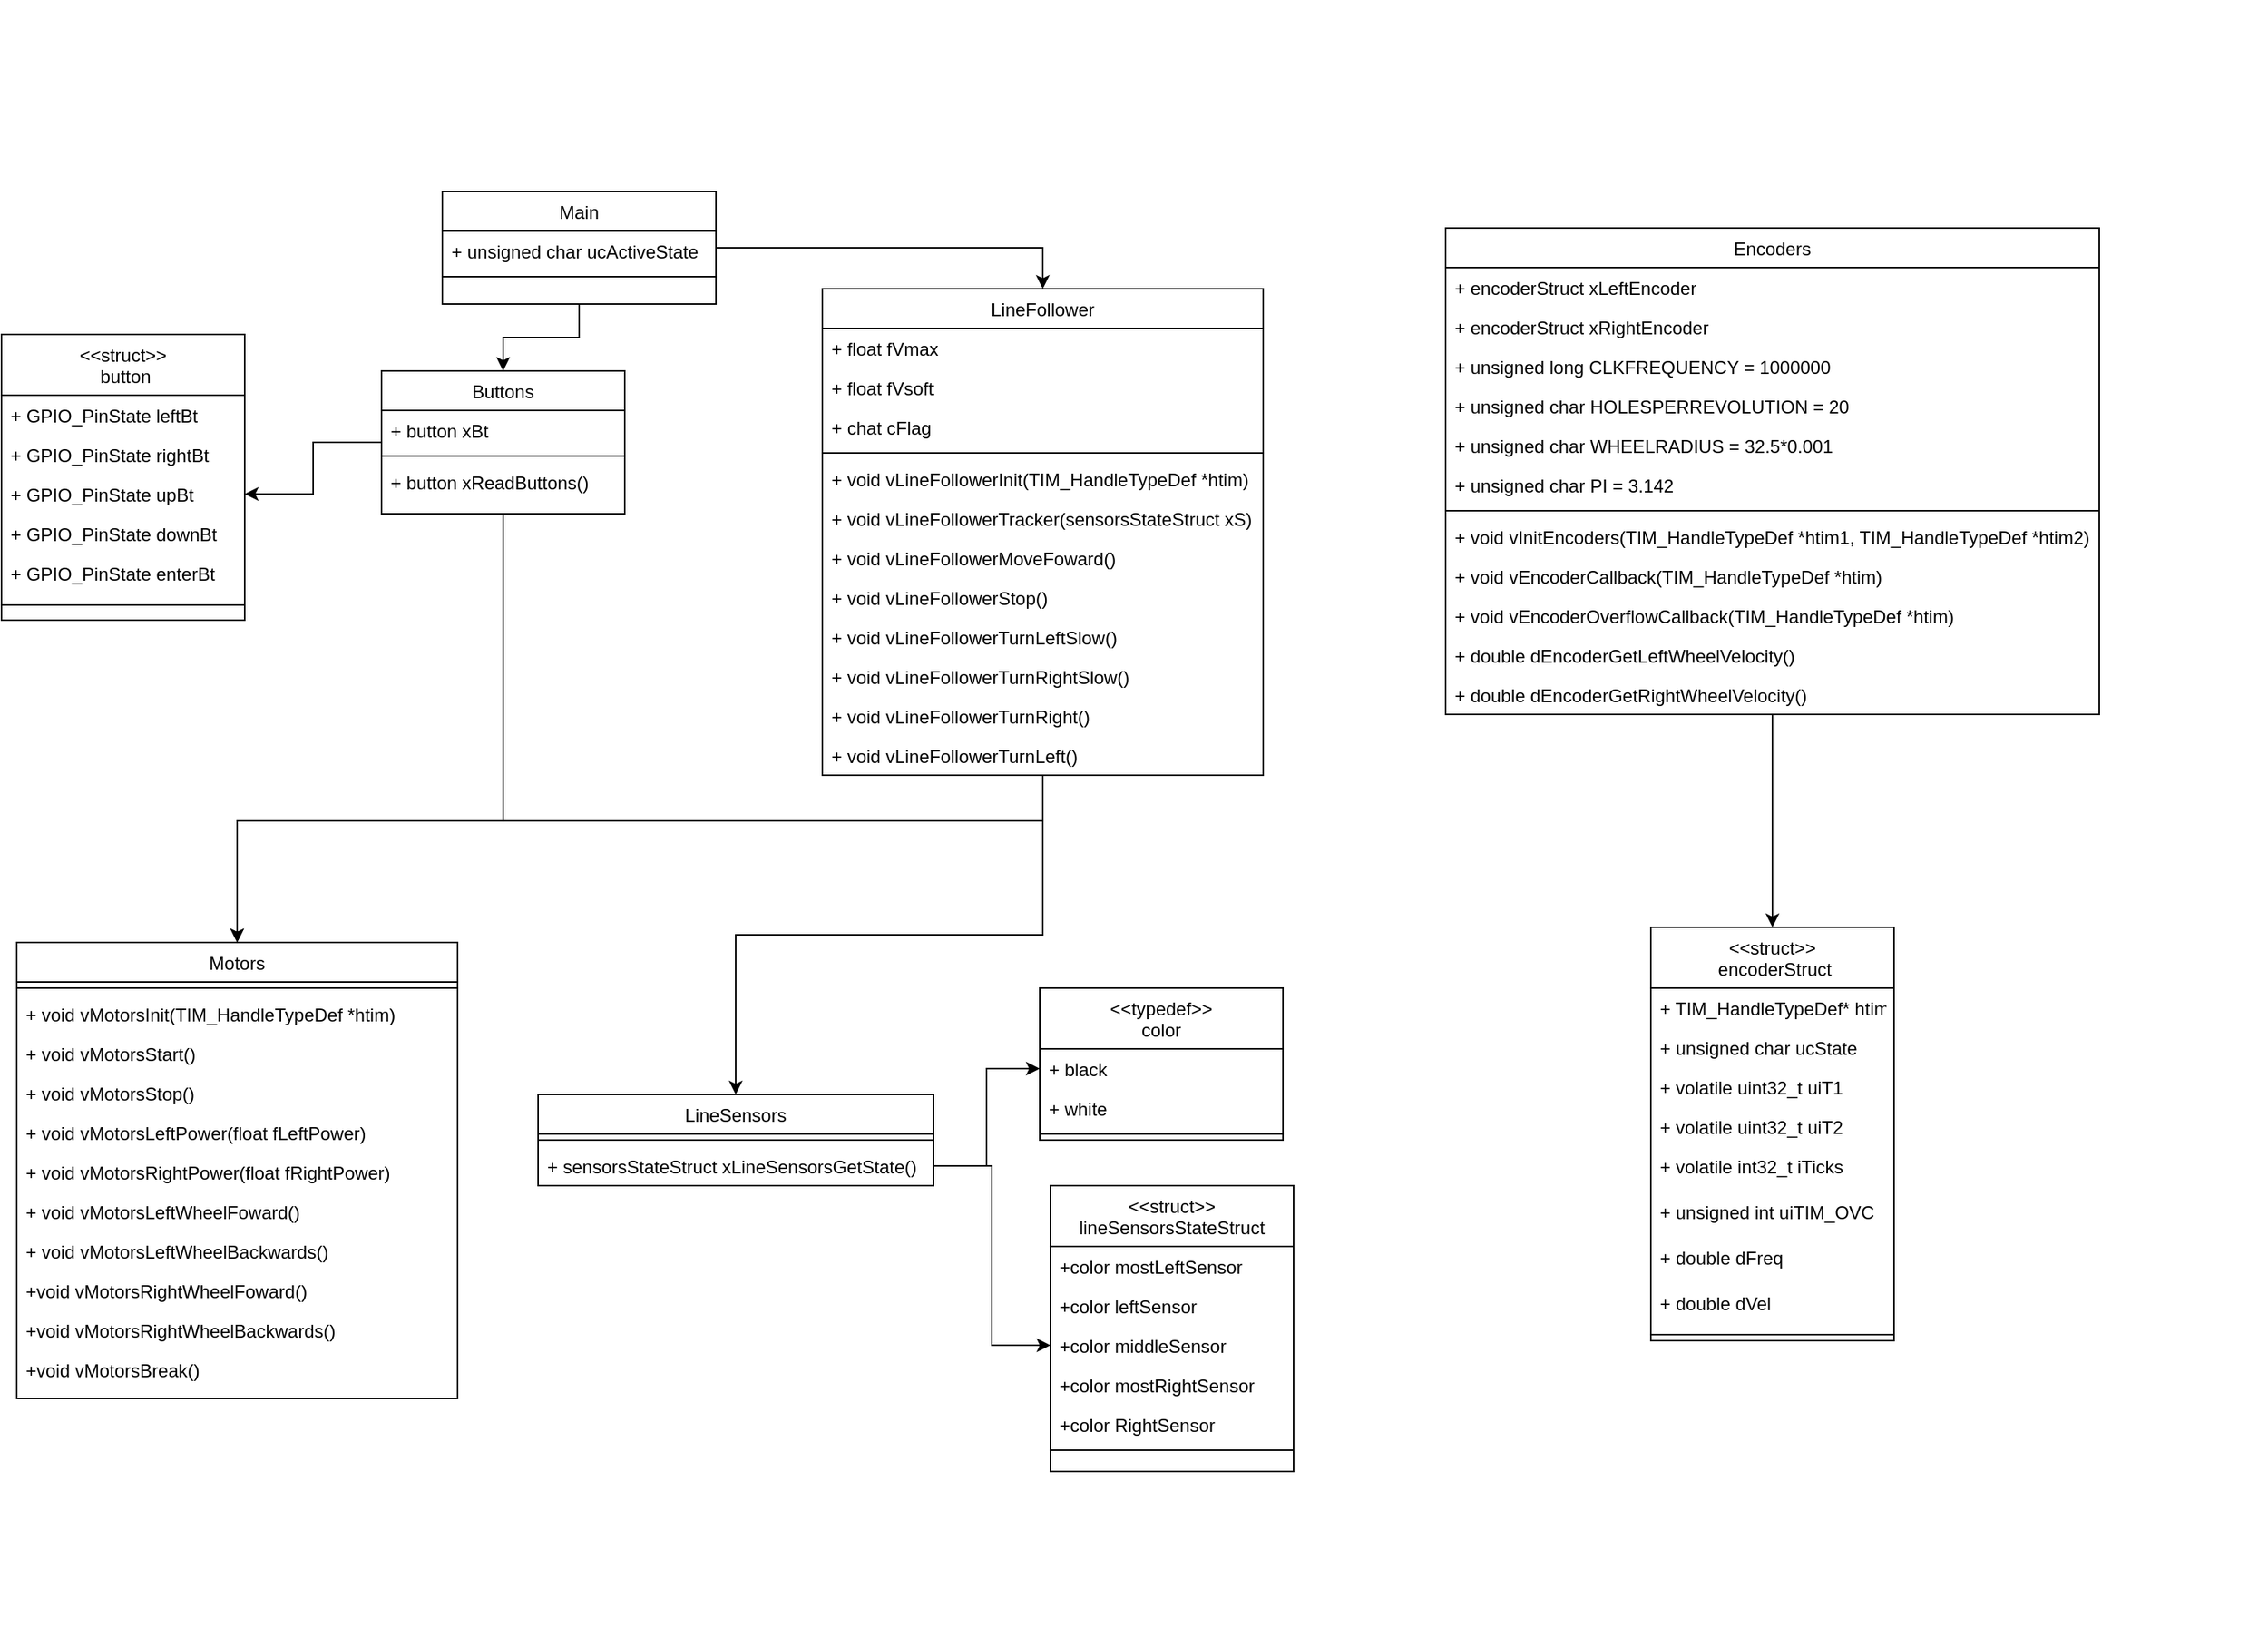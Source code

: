 <mxfile version="21.8.1" type="github">
  <diagram id="C5RBs43oDa-KdzZeNtuy" name="Page-1">
    <mxGraphModel dx="1434" dy="1959" grid="1" gridSize="10" guides="1" tooltips="1" connect="1" arrows="1" fold="1" page="1" pageScale="1" pageWidth="827" pageHeight="1169" math="0" shadow="0">
      <root>
        <mxCell id="WIyWlLk6GJQsqaUBKTNV-0" />
        <mxCell id="WIyWlLk6GJQsqaUBKTNV-1" parent="WIyWlLk6GJQsqaUBKTNV-0" />
        <mxCell id="e0Agd4xGflGSadxVDroM-86" style="edgeStyle=orthogonalEdgeStyle;rounded=0;orthogonalLoop=1;jettySize=auto;html=1;entryX=0.5;entryY=0;entryDx=0;entryDy=0;" parent="WIyWlLk6GJQsqaUBKTNV-1" source="e0Agd4xGflGSadxVDroM-36" target="e0Agd4xGflGSadxVDroM-49" edge="1">
          <mxGeometry relative="1" as="geometry" />
        </mxCell>
        <mxCell id="e0Agd4xGflGSadxVDroM-87" style="edgeStyle=orthogonalEdgeStyle;rounded=0;orthogonalLoop=1;jettySize=auto;html=1;entryX=0.5;entryY=0;entryDx=0;entryDy=0;" parent="WIyWlLk6GJQsqaUBKTNV-1" source="e0Agd4xGflGSadxVDroM-36" target="e0Agd4xGflGSadxVDroM-71" edge="1">
          <mxGeometry relative="1" as="geometry">
            <Array as="points">
              <mxPoint x="715" y="430" />
              <mxPoint x="185" y="430" />
            </Array>
          </mxGeometry>
        </mxCell>
        <mxCell id="e0Agd4xGflGSadxVDroM-36" value="LineFollower" style="swimlane;fontStyle=0;align=center;verticalAlign=top;childLayout=stackLayout;horizontal=1;startSize=26;horizontalStack=0;resizeParent=1;resizeLast=0;collapsible=1;marginBottom=0;rounded=0;shadow=0;strokeWidth=1;" parent="WIyWlLk6GJQsqaUBKTNV-1" vertex="1">
          <mxGeometry x="570" y="80" width="290" height="320" as="geometry">
            <mxRectangle x="550" y="140" width="160" height="26" as="alternateBounds" />
          </mxGeometry>
        </mxCell>
        <mxCell id="e0Agd4xGflGSadxVDroM-37" value="+ float fVmax" style="text;align=left;verticalAlign=top;spacingLeft=4;spacingRight=4;overflow=hidden;rotatable=0;points=[[0,0.5],[1,0.5]];portConstraint=eastwest;" parent="e0Agd4xGflGSadxVDroM-36" vertex="1">
          <mxGeometry y="26" width="290" height="26" as="geometry" />
        </mxCell>
        <mxCell id="e0Agd4xGflGSadxVDroM-40" value="+ float fVsoft" style="text;align=left;verticalAlign=top;spacingLeft=4;spacingRight=4;overflow=hidden;rotatable=0;points=[[0,0.5],[1,0.5]];portConstraint=eastwest;" parent="e0Agd4xGflGSadxVDroM-36" vertex="1">
          <mxGeometry y="52" width="290" height="26" as="geometry" />
        </mxCell>
        <mxCell id="e0Agd4xGflGSadxVDroM-41" value="+ chat cFlag" style="text;align=left;verticalAlign=top;spacingLeft=4;spacingRight=4;overflow=hidden;rotatable=0;points=[[0,0.5],[1,0.5]];portConstraint=eastwest;" parent="e0Agd4xGflGSadxVDroM-36" vertex="1">
          <mxGeometry y="78" width="290" height="26" as="geometry" />
        </mxCell>
        <mxCell id="e0Agd4xGflGSadxVDroM-38" value="" style="line;html=1;strokeWidth=1;align=left;verticalAlign=middle;spacingTop=-1;spacingLeft=3;spacingRight=3;rotatable=0;labelPosition=right;points=[];portConstraint=eastwest;" parent="e0Agd4xGflGSadxVDroM-36" vertex="1">
          <mxGeometry y="104" width="290" height="8" as="geometry" />
        </mxCell>
        <mxCell id="e0Agd4xGflGSadxVDroM-39" value="+ void vLineFollowerInit(TIM_HandleTypeDef *htim)" style="text;align=left;verticalAlign=top;spacingLeft=4;spacingRight=4;overflow=hidden;rotatable=0;points=[[0,0.5],[1,0.5]];portConstraint=eastwest;" parent="e0Agd4xGflGSadxVDroM-36" vertex="1">
          <mxGeometry y="112" width="290" height="26" as="geometry" />
        </mxCell>
        <mxCell id="e0Agd4xGflGSadxVDroM-42" value="+ void vLineFollowerTracker(sensorsStateStruct xS)" style="text;align=left;verticalAlign=top;spacingLeft=4;spacingRight=4;overflow=hidden;rotatable=0;points=[[0,0.5],[1,0.5]];portConstraint=eastwest;" parent="e0Agd4xGflGSadxVDroM-36" vertex="1">
          <mxGeometry y="138" width="290" height="26" as="geometry" />
        </mxCell>
        <mxCell id="e0Agd4xGflGSadxVDroM-43" value="+ void vLineFollowerMoveFoward()" style="text;align=left;verticalAlign=top;spacingLeft=4;spacingRight=4;overflow=hidden;rotatable=0;points=[[0,0.5],[1,0.5]];portConstraint=eastwest;" parent="e0Agd4xGflGSadxVDroM-36" vertex="1">
          <mxGeometry y="164" width="290" height="26" as="geometry" />
        </mxCell>
        <mxCell id="e0Agd4xGflGSadxVDroM-44" value="+ void vLineFollowerStop()" style="text;align=left;verticalAlign=top;spacingLeft=4;spacingRight=4;overflow=hidden;rotatable=0;points=[[0,0.5],[1,0.5]];portConstraint=eastwest;" parent="e0Agd4xGflGSadxVDroM-36" vertex="1">
          <mxGeometry y="190" width="290" height="26" as="geometry" />
        </mxCell>
        <mxCell id="e0Agd4xGflGSadxVDroM-45" value="+ void vLineFollowerTurnLeftSlow()" style="text;align=left;verticalAlign=top;spacingLeft=4;spacingRight=4;overflow=hidden;rotatable=0;points=[[0,0.5],[1,0.5]];portConstraint=eastwest;" parent="e0Agd4xGflGSadxVDroM-36" vertex="1">
          <mxGeometry y="216" width="290" height="26" as="geometry" />
        </mxCell>
        <mxCell id="e0Agd4xGflGSadxVDroM-46" value="+ void vLineFollowerTurnRightSlow()" style="text;align=left;verticalAlign=top;spacingLeft=4;spacingRight=4;overflow=hidden;rotatable=0;points=[[0,0.5],[1,0.5]];portConstraint=eastwest;" parent="e0Agd4xGflGSadxVDroM-36" vertex="1">
          <mxGeometry y="242" width="290" height="26" as="geometry" />
        </mxCell>
        <mxCell id="e0Agd4xGflGSadxVDroM-47" value="+ void vLineFollowerTurnRight()" style="text;align=left;verticalAlign=top;spacingLeft=4;spacingRight=4;overflow=hidden;rotatable=0;points=[[0,0.5],[1,0.5]];portConstraint=eastwest;" parent="e0Agd4xGflGSadxVDroM-36" vertex="1">
          <mxGeometry y="268" width="290" height="26" as="geometry" />
        </mxCell>
        <mxCell id="e0Agd4xGflGSadxVDroM-48" value="+ void vLineFollowerTurnLeft()" style="text;align=left;verticalAlign=top;spacingLeft=4;spacingRight=4;overflow=hidden;rotatable=0;points=[[0,0.5],[1,0.5]];portConstraint=eastwest;" parent="e0Agd4xGflGSadxVDroM-36" vertex="1">
          <mxGeometry y="294" width="290" height="26" as="geometry" />
        </mxCell>
        <mxCell id="e0Agd4xGflGSadxVDroM-68" value="" style="group" parent="WIyWlLk6GJQsqaUBKTNV-1" vertex="1" connectable="0">
          <mxGeometry x="880" y="-110" width="640" height="610" as="geometry" />
        </mxCell>
        <mxCell id="e0Agd4xGflGSadxVDroM-11" value="Encoders" style="swimlane;fontStyle=0;align=center;verticalAlign=top;childLayout=stackLayout;horizontal=1;startSize=26;horizontalStack=0;resizeParent=1;resizeLast=0;collapsible=1;marginBottom=0;rounded=0;shadow=0;strokeWidth=1;" parent="e0Agd4xGflGSadxVDroM-68" vertex="1">
          <mxGeometry x="100" y="150" width="430" height="320" as="geometry">
            <mxRectangle x="550" y="140" width="160" height="26" as="alternateBounds" />
          </mxGeometry>
        </mxCell>
        <mxCell id="e0Agd4xGflGSadxVDroM-12" value="+ encoderStruct xLeftEncoder" style="text;align=left;verticalAlign=top;spacingLeft=4;spacingRight=4;overflow=hidden;rotatable=0;points=[[0,0.5],[1,0.5]];portConstraint=eastwest;" parent="e0Agd4xGflGSadxVDroM-11" vertex="1">
          <mxGeometry y="26" width="430" height="26" as="geometry" />
        </mxCell>
        <mxCell id="e0Agd4xGflGSadxVDroM-16" value="+ encoderStruct xRightEncoder" style="text;align=left;verticalAlign=top;spacingLeft=4;spacingRight=4;overflow=hidden;rotatable=0;points=[[0,0.5],[1,0.5]];portConstraint=eastwest;" parent="e0Agd4xGflGSadxVDroM-11" vertex="1">
          <mxGeometry y="52" width="430" height="26" as="geometry" />
        </mxCell>
        <mxCell id="e0Agd4xGflGSadxVDroM-19" value="+ unsigned long CLKFREQUENCY = 1000000" style="text;align=left;verticalAlign=top;spacingLeft=4;spacingRight=4;overflow=hidden;rotatable=0;points=[[0,0.5],[1,0.5]];portConstraint=eastwest;" parent="e0Agd4xGflGSadxVDroM-11" vertex="1">
          <mxGeometry y="78" width="430" height="26" as="geometry" />
        </mxCell>
        <mxCell id="R5U1eeLYSOiUvF3rgZRd-8" value="+ unsigned char HOLESPERREVOLUTION = 20" style="text;align=left;verticalAlign=top;spacingLeft=4;spacingRight=4;overflow=hidden;rotatable=0;points=[[0,0.5],[1,0.5]];portConstraint=eastwest;" parent="e0Agd4xGflGSadxVDroM-11" vertex="1">
          <mxGeometry y="104" width="430" height="26" as="geometry" />
        </mxCell>
        <mxCell id="R5U1eeLYSOiUvF3rgZRd-9" value="+ unsigned char WHEELRADIUS = 32.5*0.001" style="text;align=left;verticalAlign=top;spacingLeft=4;spacingRight=4;overflow=hidden;rotatable=0;points=[[0,0.5],[1,0.5]];portConstraint=eastwest;" parent="e0Agd4xGflGSadxVDroM-11" vertex="1">
          <mxGeometry y="130" width="430" height="26" as="geometry" />
        </mxCell>
        <mxCell id="R5U1eeLYSOiUvF3rgZRd-10" value="+ unsigned char PI = 3.142" style="text;align=left;verticalAlign=top;spacingLeft=4;spacingRight=4;overflow=hidden;rotatable=0;points=[[0,0.5],[1,0.5]];portConstraint=eastwest;" parent="e0Agd4xGflGSadxVDroM-11" vertex="1">
          <mxGeometry y="156" width="430" height="26" as="geometry" />
        </mxCell>
        <mxCell id="e0Agd4xGflGSadxVDroM-13" value="" style="line;html=1;strokeWidth=1;align=left;verticalAlign=middle;spacingTop=-1;spacingLeft=3;spacingRight=3;rotatable=0;labelPosition=right;points=[];portConstraint=eastwest;" parent="e0Agd4xGflGSadxVDroM-11" vertex="1">
          <mxGeometry y="182" width="430" height="8" as="geometry" />
        </mxCell>
        <mxCell id="e0Agd4xGflGSadxVDroM-14" value="+ void vInitEncoders(TIM_HandleTypeDef *htim1, TIM_HandleTypeDef *htim2)" style="text;align=left;verticalAlign=top;spacingLeft=4;spacingRight=4;overflow=hidden;rotatable=0;points=[[0,0.5],[1,0.5]];portConstraint=eastwest;" parent="e0Agd4xGflGSadxVDroM-11" vertex="1">
          <mxGeometry y="190" width="430" height="26" as="geometry" />
        </mxCell>
        <mxCell id="e0Agd4xGflGSadxVDroM-20" value="+ void vEncoderCallback(TIM_HandleTypeDef *htim)" style="text;align=left;verticalAlign=top;spacingLeft=4;spacingRight=4;overflow=hidden;rotatable=0;points=[[0,0.5],[1,0.5]];portConstraint=eastwest;" parent="e0Agd4xGflGSadxVDroM-11" vertex="1">
          <mxGeometry y="216" width="430" height="26" as="geometry" />
        </mxCell>
        <mxCell id="e0Agd4xGflGSadxVDroM-21" value="+ void vEncoderOverflowCallback(TIM_HandleTypeDef *htim)" style="text;align=left;verticalAlign=top;spacingLeft=4;spacingRight=4;overflow=hidden;rotatable=0;points=[[0,0.5],[1,0.5]];portConstraint=eastwest;" parent="e0Agd4xGflGSadxVDroM-11" vertex="1">
          <mxGeometry y="242" width="430" height="26" as="geometry" />
        </mxCell>
        <mxCell id="aHHBiB4DkDS6GLW0y0WZ-0" value="+ double dEncoderGetLeftWheelVelocity()" style="text;align=left;verticalAlign=top;spacingLeft=4;spacingRight=4;overflow=hidden;rotatable=0;points=[[0,0.5],[1,0.5]];portConstraint=eastwest;" vertex="1" parent="e0Agd4xGflGSadxVDroM-11">
          <mxGeometry y="268" width="430" height="26" as="geometry" />
        </mxCell>
        <mxCell id="aHHBiB4DkDS6GLW0y0WZ-1" value="+ double dEncoderGetRightWheelVelocity()" style="text;align=left;verticalAlign=top;spacingLeft=4;spacingRight=4;overflow=hidden;rotatable=0;points=[[0,0.5],[1,0.5]];portConstraint=eastwest;" vertex="1" parent="e0Agd4xGflGSadxVDroM-11">
          <mxGeometry y="294" width="430" height="26" as="geometry" />
        </mxCell>
        <mxCell id="e0Agd4xGflGSadxVDroM-69" value="" style="group" parent="WIyWlLk6GJQsqaUBKTNV-1" vertex="1" connectable="0">
          <mxGeometry x="280" y="90" width="420" height="188" as="geometry" />
        </mxCell>
        <mxCell id="zkfFHV4jXpPFQw0GAbJ--17" value="Buttons" style="swimlane;fontStyle=0;align=center;verticalAlign=top;childLayout=stackLayout;horizontal=1;startSize=26;horizontalStack=0;resizeParent=1;resizeLast=0;collapsible=1;marginBottom=0;rounded=0;shadow=0;strokeWidth=1;" parent="e0Agd4xGflGSadxVDroM-69" vertex="1">
          <mxGeometry y="44" width="160" height="94" as="geometry">
            <mxRectangle x="550" y="140" width="160" height="26" as="alternateBounds" />
          </mxGeometry>
        </mxCell>
        <mxCell id="zkfFHV4jXpPFQw0GAbJ--18" value="+ button xBt" style="text;align=left;verticalAlign=top;spacingLeft=4;spacingRight=4;overflow=hidden;rotatable=0;points=[[0,0.5],[1,0.5]];portConstraint=eastwest;" parent="zkfFHV4jXpPFQw0GAbJ--17" vertex="1">
          <mxGeometry y="26" width="160" height="26" as="geometry" />
        </mxCell>
        <mxCell id="zkfFHV4jXpPFQw0GAbJ--23" value="" style="line;html=1;strokeWidth=1;align=left;verticalAlign=middle;spacingTop=-1;spacingLeft=3;spacingRight=3;rotatable=0;labelPosition=right;points=[];portConstraint=eastwest;" parent="zkfFHV4jXpPFQw0GAbJ--17" vertex="1">
          <mxGeometry y="52" width="160" height="8" as="geometry" />
        </mxCell>
        <mxCell id="zkfFHV4jXpPFQw0GAbJ--24" value="+ button xReadButtons()" style="text;align=left;verticalAlign=top;spacingLeft=4;spacingRight=4;overflow=hidden;rotatable=0;points=[[0,0.5],[1,0.5]];portConstraint=eastwest;" parent="zkfFHV4jXpPFQw0GAbJ--17" vertex="1">
          <mxGeometry y="60" width="160" height="26" as="geometry" />
        </mxCell>
        <mxCell id="e0Agd4xGflGSadxVDroM-70" value="" style="group" parent="WIyWlLk6GJQsqaUBKTNV-1" vertex="1" connectable="0">
          <mxGeometry x="413" y="460" width="470" height="500" as="geometry" />
        </mxCell>
        <mxCell id="e0Agd4xGflGSadxVDroM-92" style="edgeStyle=orthogonalEdgeStyle;rounded=0;orthogonalLoop=1;jettySize=auto;html=1;entryX=0;entryY=0.5;entryDx=0;entryDy=0;exitX=1;exitY=0.5;exitDx=0;exitDy=0;" parent="e0Agd4xGflGSadxVDroM-70" source="e0Agd4xGflGSadxVDroM-52" target="e0Agd4xGflGSadxVDroM-59" edge="1">
          <mxGeometry relative="1" as="geometry" />
        </mxCell>
        <mxCell id="e0Agd4xGflGSadxVDroM-49" value="LineSensors" style="swimlane;fontStyle=0;align=center;verticalAlign=top;childLayout=stackLayout;horizontal=1;startSize=26;horizontalStack=0;resizeParent=1;resizeLast=0;collapsible=1;marginBottom=0;rounded=0;shadow=0;strokeWidth=1;" parent="e0Agd4xGflGSadxVDroM-70" vertex="1">
          <mxGeometry x="-30" y="150" width="260" height="60" as="geometry">
            <mxRectangle x="550" y="140" width="160" height="26" as="alternateBounds" />
          </mxGeometry>
        </mxCell>
        <mxCell id="e0Agd4xGflGSadxVDroM-51" value="" style="line;html=1;strokeWidth=1;align=left;verticalAlign=middle;spacingTop=-1;spacingLeft=3;spacingRight=3;rotatable=0;labelPosition=right;points=[];portConstraint=eastwest;" parent="e0Agd4xGflGSadxVDroM-49" vertex="1">
          <mxGeometry y="26" width="260" height="8" as="geometry" />
        </mxCell>
        <mxCell id="e0Agd4xGflGSadxVDroM-52" value="+ sensorsStateStruct xLineSensorsGetState()" style="text;align=left;verticalAlign=top;spacingLeft=4;spacingRight=4;overflow=hidden;rotatable=0;points=[[0,0.5],[1,0.5]];portConstraint=eastwest;" parent="e0Agd4xGflGSadxVDroM-49" vertex="1">
          <mxGeometry y="34" width="260" height="26" as="geometry" />
        </mxCell>
        <mxCell id="e0Agd4xGflGSadxVDroM-58" value="&lt;&lt;typedef&gt;&gt;&#xa;color&#xa;" style="swimlane;fontStyle=0;align=center;verticalAlign=top;childLayout=stackLayout;horizontal=1;startSize=40;horizontalStack=0;resizeParent=1;resizeLast=0;collapsible=1;marginBottom=0;rounded=0;shadow=0;strokeWidth=1;" parent="e0Agd4xGflGSadxVDroM-70" vertex="1">
          <mxGeometry x="300" y="80" width="160" height="100" as="geometry">
            <mxRectangle x="340" y="380" width="170" height="26" as="alternateBounds" />
          </mxGeometry>
        </mxCell>
        <mxCell id="e0Agd4xGflGSadxVDroM-59" value="+ black" style="text;align=left;verticalAlign=top;spacingLeft=4;spacingRight=4;overflow=hidden;rotatable=0;points=[[0,0.5],[1,0.5]];portConstraint=eastwest;" parent="e0Agd4xGflGSadxVDroM-58" vertex="1">
          <mxGeometry y="40" width="160" height="26" as="geometry" />
        </mxCell>
        <mxCell id="e0Agd4xGflGSadxVDroM-60" value="+ white" style="text;align=left;verticalAlign=top;spacingLeft=4;spacingRight=4;overflow=hidden;rotatable=0;points=[[0,0.5],[1,0.5]];portConstraint=eastwest;" parent="e0Agd4xGflGSadxVDroM-58" vertex="1">
          <mxGeometry y="66" width="160" height="26" as="geometry" />
        </mxCell>
        <mxCell id="e0Agd4xGflGSadxVDroM-64" value="" style="line;html=1;strokeWidth=1;align=left;verticalAlign=middle;spacingTop=-1;spacingLeft=3;spacingRight=3;rotatable=0;labelPosition=right;points=[];portConstraint=eastwest;" parent="e0Agd4xGflGSadxVDroM-58" vertex="1">
          <mxGeometry y="92" width="160" height="8" as="geometry" />
        </mxCell>
        <mxCell id="e0Agd4xGflGSadxVDroM-71" value="Motors" style="swimlane;fontStyle=0;align=center;verticalAlign=top;childLayout=stackLayout;horizontal=1;startSize=26;horizontalStack=0;resizeParent=1;resizeLast=0;collapsible=1;marginBottom=0;rounded=0;shadow=0;strokeWidth=1;" parent="WIyWlLk6GJQsqaUBKTNV-1" vertex="1">
          <mxGeometry x="40" y="510" width="290" height="300" as="geometry">
            <mxRectangle x="550" y="140" width="160" height="26" as="alternateBounds" />
          </mxGeometry>
        </mxCell>
        <mxCell id="e0Agd4xGflGSadxVDroM-75" value="" style="line;html=1;strokeWidth=1;align=left;verticalAlign=middle;spacingTop=-1;spacingLeft=3;spacingRight=3;rotatable=0;labelPosition=right;points=[];portConstraint=eastwest;" parent="e0Agd4xGflGSadxVDroM-71" vertex="1">
          <mxGeometry y="26" width="290" height="8" as="geometry" />
        </mxCell>
        <mxCell id="e0Agd4xGflGSadxVDroM-76" value="+ void vMotorsInit(TIM_HandleTypeDef *htim)" style="text;align=left;verticalAlign=top;spacingLeft=4;spacingRight=4;overflow=hidden;rotatable=0;points=[[0,0.5],[1,0.5]];portConstraint=eastwest;" parent="e0Agd4xGflGSadxVDroM-71" vertex="1">
          <mxGeometry y="34" width="290" height="26" as="geometry" />
        </mxCell>
        <mxCell id="e0Agd4xGflGSadxVDroM-77" value="+ void vMotorsStart()" style="text;align=left;verticalAlign=top;spacingLeft=4;spacingRight=4;overflow=hidden;rotatable=0;points=[[0,0.5],[1,0.5]];portConstraint=eastwest;" parent="e0Agd4xGflGSadxVDroM-71" vertex="1">
          <mxGeometry y="60" width="290" height="26" as="geometry" />
        </mxCell>
        <mxCell id="e0Agd4xGflGSadxVDroM-78" value="+ void vMotorsStop()" style="text;align=left;verticalAlign=top;spacingLeft=4;spacingRight=4;overflow=hidden;rotatable=0;points=[[0,0.5],[1,0.5]];portConstraint=eastwest;" parent="e0Agd4xGflGSadxVDroM-71" vertex="1">
          <mxGeometry y="86" width="290" height="26" as="geometry" />
        </mxCell>
        <mxCell id="e0Agd4xGflGSadxVDroM-79" value="+ void vMotorsLeftPower(float fLeftPower)" style="text;align=left;verticalAlign=top;spacingLeft=4;spacingRight=4;overflow=hidden;rotatable=0;points=[[0,0.5],[1,0.5]];portConstraint=eastwest;" parent="e0Agd4xGflGSadxVDroM-71" vertex="1">
          <mxGeometry y="112" width="290" height="26" as="geometry" />
        </mxCell>
        <mxCell id="e0Agd4xGflGSadxVDroM-80" value="+ void vMotorsRightPower(float fRightPower)" style="text;align=left;verticalAlign=top;spacingLeft=4;spacingRight=4;overflow=hidden;rotatable=0;points=[[0,0.5],[1,0.5]];portConstraint=eastwest;" parent="e0Agd4xGflGSadxVDroM-71" vertex="1">
          <mxGeometry y="138" width="290" height="26" as="geometry" />
        </mxCell>
        <mxCell id="e0Agd4xGflGSadxVDroM-81" value="+ void vMotorsLeftWheelFoward()" style="text;align=left;verticalAlign=top;spacingLeft=4;spacingRight=4;overflow=hidden;rotatable=0;points=[[0,0.5],[1,0.5]];portConstraint=eastwest;" parent="e0Agd4xGflGSadxVDroM-71" vertex="1">
          <mxGeometry y="164" width="290" height="26" as="geometry" />
        </mxCell>
        <mxCell id="e0Agd4xGflGSadxVDroM-82" value="+ void vMotorsLeftWheelBackwards()" style="text;align=left;verticalAlign=top;spacingLeft=4;spacingRight=4;overflow=hidden;rotatable=0;points=[[0,0.5],[1,0.5]];portConstraint=eastwest;" parent="e0Agd4xGflGSadxVDroM-71" vertex="1">
          <mxGeometry y="190" width="290" height="26" as="geometry" />
        </mxCell>
        <mxCell id="e0Agd4xGflGSadxVDroM-83" value="+void vMotorsRightWheelFoward()" style="text;align=left;verticalAlign=top;spacingLeft=4;spacingRight=4;overflow=hidden;rotatable=0;points=[[0,0.5],[1,0.5]];portConstraint=eastwest;" parent="e0Agd4xGflGSadxVDroM-71" vertex="1">
          <mxGeometry y="216" width="290" height="26" as="geometry" />
        </mxCell>
        <mxCell id="e0Agd4xGflGSadxVDroM-84" value="+void vMotorsRightWheelBackwards()" style="text;align=left;verticalAlign=top;spacingLeft=4;spacingRight=4;overflow=hidden;rotatable=0;points=[[0,0.5],[1,0.5]];portConstraint=eastwest;" parent="e0Agd4xGflGSadxVDroM-71" vertex="1">
          <mxGeometry y="242" width="290" height="26" as="geometry" />
        </mxCell>
        <mxCell id="e0Agd4xGflGSadxVDroM-85" value="+void vMotorsBreak()" style="text;align=left;verticalAlign=top;spacingLeft=4;spacingRight=4;overflow=hidden;rotatable=0;points=[[0,0.5],[1,0.5]];portConstraint=eastwest;" parent="e0Agd4xGflGSadxVDroM-71" vertex="1">
          <mxGeometry y="268" width="290" height="26" as="geometry" />
        </mxCell>
        <mxCell id="e0Agd4xGflGSadxVDroM-0" value="&lt;&lt;struct&gt;&gt;&#xa; button" style="swimlane;fontStyle=0;align=center;verticalAlign=top;childLayout=stackLayout;horizontal=1;startSize=40;horizontalStack=0;resizeParent=1;resizeLast=0;collapsible=1;marginBottom=0;rounded=0;shadow=0;strokeWidth=1;" parent="WIyWlLk6GJQsqaUBKTNV-1" vertex="1">
          <mxGeometry x="30" y="110" width="160" height="188" as="geometry">
            <mxRectangle x="340" y="380" width="170" height="26" as="alternateBounds" />
          </mxGeometry>
        </mxCell>
        <mxCell id="e0Agd4xGflGSadxVDroM-1" value="+ GPIO_PinState leftBt" style="text;align=left;verticalAlign=top;spacingLeft=4;spacingRight=4;overflow=hidden;rotatable=0;points=[[0,0.5],[1,0.5]];portConstraint=eastwest;" parent="e0Agd4xGflGSadxVDroM-0" vertex="1">
          <mxGeometry y="40" width="160" height="26" as="geometry" />
        </mxCell>
        <mxCell id="e0Agd4xGflGSadxVDroM-3" value="+ GPIO_PinState rightBt" style="text;align=left;verticalAlign=top;spacingLeft=4;spacingRight=4;overflow=hidden;rotatable=0;points=[[0,0.5],[1,0.5]];portConstraint=eastwest;" parent="e0Agd4xGflGSadxVDroM-0" vertex="1">
          <mxGeometry y="66" width="160" height="26" as="geometry" />
        </mxCell>
        <mxCell id="e0Agd4xGflGSadxVDroM-4" value="+ GPIO_PinState upBt" style="text;align=left;verticalAlign=top;spacingLeft=4;spacingRight=4;overflow=hidden;rotatable=0;points=[[0,0.5],[1,0.5]];portConstraint=eastwest;" parent="e0Agd4xGflGSadxVDroM-0" vertex="1">
          <mxGeometry y="92" width="160" height="26" as="geometry" />
        </mxCell>
        <mxCell id="e0Agd4xGflGSadxVDroM-5" value="+ GPIO_PinState downBt" style="text;align=left;verticalAlign=top;spacingLeft=4;spacingRight=4;overflow=hidden;rotatable=0;points=[[0,0.5],[1,0.5]];portConstraint=eastwest;" parent="e0Agd4xGflGSadxVDroM-0" vertex="1">
          <mxGeometry y="118" width="160" height="26" as="geometry" />
        </mxCell>
        <mxCell id="e0Agd4xGflGSadxVDroM-6" value="+ GPIO_PinState enterBt" style="text;align=left;verticalAlign=top;spacingLeft=4;spacingRight=4;overflow=hidden;rotatable=0;points=[[0,0.5],[1,0.5]];portConstraint=eastwest;" parent="e0Agd4xGflGSadxVDroM-0" vertex="1">
          <mxGeometry y="144" width="160" height="30" as="geometry" />
        </mxCell>
        <mxCell id="e0Agd4xGflGSadxVDroM-2" value="" style="line;html=1;strokeWidth=1;align=left;verticalAlign=middle;spacingTop=-1;spacingLeft=3;spacingRight=3;rotatable=0;labelPosition=right;points=[];portConstraint=eastwest;" parent="e0Agd4xGflGSadxVDroM-0" vertex="1">
          <mxGeometry y="174" width="160" height="8" as="geometry" />
        </mxCell>
        <mxCell id="e0Agd4xGflGSadxVDroM-10" style="edgeStyle=orthogonalEdgeStyle;rounded=0;orthogonalLoop=1;jettySize=auto;html=1;entryX=1;entryY=0.5;entryDx=0;entryDy=0;" parent="WIyWlLk6GJQsqaUBKTNV-1" source="zkfFHV4jXpPFQw0GAbJ--17" target="e0Agd4xGflGSadxVDroM-4" edge="1">
          <mxGeometry relative="1" as="geometry" />
        </mxCell>
        <mxCell id="e0Agd4xGflGSadxVDroM-90" style="edgeStyle=orthogonalEdgeStyle;rounded=0;orthogonalLoop=1;jettySize=auto;html=1;entryX=0.5;entryY=0;entryDx=0;entryDy=0;" parent="WIyWlLk6GJQsqaUBKTNV-1" source="zkfFHV4jXpPFQw0GAbJ--17" target="e0Agd4xGflGSadxVDroM-71" edge="1">
          <mxGeometry relative="1" as="geometry">
            <Array as="points">
              <mxPoint x="360" y="430" />
              <mxPoint x="185" y="430" />
            </Array>
          </mxGeometry>
        </mxCell>
        <mxCell id="nI8s8af3m7b1sItYgmtX-3" value="&lt;&lt;struct&gt;&gt;&#xa;lineSensorsStateStruct&#xa;" style="swimlane;fontStyle=0;align=center;verticalAlign=top;childLayout=stackLayout;horizontal=1;startSize=40;horizontalStack=0;resizeParent=1;resizeLast=0;collapsible=1;marginBottom=0;rounded=0;shadow=0;strokeWidth=1;" parent="WIyWlLk6GJQsqaUBKTNV-1" vertex="1">
          <mxGeometry x="720" y="670" width="160" height="188" as="geometry">
            <mxRectangle x="340" y="380" width="170" height="26" as="alternateBounds" />
          </mxGeometry>
        </mxCell>
        <mxCell id="e0Agd4xGflGSadxVDroM-67" value="" style="group" parent="nI8s8af3m7b1sItYgmtX-3" vertex="1" connectable="0">
          <mxGeometry y="40" width="160" height="138" as="geometry" />
        </mxCell>
        <mxCell id="nI8s8af3m7b1sItYgmtX-4" value="+color mostLeftSensor" style="text;align=left;verticalAlign=top;spacingLeft=4;spacingRight=4;overflow=hidden;rotatable=0;points=[[0,0.5],[1,0.5]];portConstraint=eastwest;" parent="e0Agd4xGflGSadxVDroM-67" vertex="1">
          <mxGeometry width="160" height="26" as="geometry" />
        </mxCell>
        <mxCell id="e0Agd4xGflGSadxVDroM-53" value="+color leftSensor" style="text;align=left;verticalAlign=top;spacingLeft=4;spacingRight=4;overflow=hidden;rotatable=0;points=[[0,0.5],[1,0.5]];portConstraint=eastwest;" parent="e0Agd4xGflGSadxVDroM-67" vertex="1">
          <mxGeometry y="26" width="160" height="26" as="geometry" />
        </mxCell>
        <mxCell id="e0Agd4xGflGSadxVDroM-54" value="+color middleSensor" style="text;align=left;verticalAlign=top;spacingLeft=4;spacingRight=4;overflow=hidden;rotatable=0;points=[[0,0.5],[1,0.5]];portConstraint=eastwest;" parent="e0Agd4xGflGSadxVDroM-67" vertex="1">
          <mxGeometry y="52" width="160" height="26" as="geometry" />
        </mxCell>
        <mxCell id="e0Agd4xGflGSadxVDroM-55" value="+color mostRightSensor" style="text;align=left;verticalAlign=top;spacingLeft=4;spacingRight=4;overflow=hidden;rotatable=0;points=[[0,0.5],[1,0.5]];portConstraint=eastwest;" parent="e0Agd4xGflGSadxVDroM-67" vertex="1">
          <mxGeometry y="78" width="160" height="26" as="geometry" />
        </mxCell>
        <mxCell id="e0Agd4xGflGSadxVDroM-56" value="+color RightSensor" style="text;align=left;verticalAlign=top;spacingLeft=4;spacingRight=4;overflow=hidden;rotatable=0;points=[[0,0.5],[1,0.5]];portConstraint=eastwest;" parent="e0Agd4xGflGSadxVDroM-67" vertex="1">
          <mxGeometry y="104" width="160" height="26" as="geometry" />
        </mxCell>
        <mxCell id="nI8s8af3m7b1sItYgmtX-5" value="" style="line;html=1;strokeWidth=1;align=left;verticalAlign=middle;spacingTop=-1;spacingLeft=3;spacingRight=3;rotatable=0;labelPosition=right;points=[];portConstraint=eastwest;" parent="e0Agd4xGflGSadxVDroM-67" vertex="1">
          <mxGeometry y="130" width="160" height="8" as="geometry" />
        </mxCell>
        <mxCell id="e0Agd4xGflGSadxVDroM-93" style="edgeStyle=orthogonalEdgeStyle;rounded=0;orthogonalLoop=1;jettySize=auto;html=1;entryX=0;entryY=0.5;entryDx=0;entryDy=0;" parent="WIyWlLk6GJQsqaUBKTNV-1" source="e0Agd4xGflGSadxVDroM-52" target="e0Agd4xGflGSadxVDroM-54" edge="1">
          <mxGeometry relative="1" as="geometry" />
        </mxCell>
        <mxCell id="R5U1eeLYSOiUvF3rgZRd-6" style="edgeStyle=orthogonalEdgeStyle;rounded=0;orthogonalLoop=1;jettySize=auto;html=1;entryX=0.5;entryY=0;entryDx=0;entryDy=0;" parent="WIyWlLk6GJQsqaUBKTNV-1" source="R5U1eeLYSOiUvF3rgZRd-0" target="e0Agd4xGflGSadxVDroM-36" edge="1">
          <mxGeometry relative="1" as="geometry" />
        </mxCell>
        <mxCell id="R5U1eeLYSOiUvF3rgZRd-7" style="edgeStyle=orthogonalEdgeStyle;rounded=0;orthogonalLoop=1;jettySize=auto;html=1;entryX=0.5;entryY=0;entryDx=0;entryDy=0;" parent="WIyWlLk6GJQsqaUBKTNV-1" source="R5U1eeLYSOiUvF3rgZRd-0" target="zkfFHV4jXpPFQw0GAbJ--17" edge="1">
          <mxGeometry relative="1" as="geometry" />
        </mxCell>
        <mxCell id="R5U1eeLYSOiUvF3rgZRd-0" value="Main" style="swimlane;fontStyle=0;align=center;verticalAlign=top;childLayout=stackLayout;horizontal=1;startSize=26;horizontalStack=0;resizeParent=1;resizeLast=0;collapsible=1;marginBottom=0;rounded=0;shadow=0;strokeWidth=1;" parent="WIyWlLk6GJQsqaUBKTNV-1" vertex="1">
          <mxGeometry x="320" y="16" width="180" height="74" as="geometry">
            <mxRectangle x="550" y="140" width="160" height="26" as="alternateBounds" />
          </mxGeometry>
        </mxCell>
        <mxCell id="R5U1eeLYSOiUvF3rgZRd-1" value="+ unsigned char ucActiveState" style="text;align=left;verticalAlign=top;spacingLeft=4;spacingRight=4;overflow=hidden;rotatable=0;points=[[0,0.5],[1,0.5]];portConstraint=eastwest;" parent="R5U1eeLYSOiUvF3rgZRd-0" vertex="1">
          <mxGeometry y="26" width="180" height="26" as="geometry" />
        </mxCell>
        <mxCell id="R5U1eeLYSOiUvF3rgZRd-2" value="" style="line;html=1;strokeWidth=1;align=left;verticalAlign=middle;spacingTop=-1;spacingLeft=3;spacingRight=3;rotatable=0;labelPosition=right;points=[];portConstraint=eastwest;" parent="R5U1eeLYSOiUvF3rgZRd-0" vertex="1">
          <mxGeometry y="52" width="180" height="8" as="geometry" />
        </mxCell>
        <mxCell id="e0Agd4xGflGSadxVDroM-24" value="&lt;&lt;struct&gt;&gt;&#xa; encoderStruct" style="swimlane;fontStyle=0;align=center;verticalAlign=top;childLayout=stackLayout;horizontal=1;startSize=40;horizontalStack=0;resizeParent=1;resizeLast=0;collapsible=1;marginBottom=0;rounded=0;shadow=0;strokeWidth=1;" parent="WIyWlLk6GJQsqaUBKTNV-1" vertex="1">
          <mxGeometry x="1115" y="500" width="160" height="272" as="geometry">
            <mxRectangle x="340" y="380" width="170" height="26" as="alternateBounds" />
          </mxGeometry>
        </mxCell>
        <mxCell id="e0Agd4xGflGSadxVDroM-25" value="+ TIM_HandleTypeDef* htim" style="text;align=left;verticalAlign=top;spacingLeft=4;spacingRight=4;overflow=hidden;rotatable=0;points=[[0,0.5],[1,0.5]];portConstraint=eastwest;" parent="e0Agd4xGflGSadxVDroM-24" vertex="1">
          <mxGeometry y="40" width="160" height="26" as="geometry" />
        </mxCell>
        <mxCell id="e0Agd4xGflGSadxVDroM-26" value="+ unsigned char ucState" style="text;align=left;verticalAlign=top;spacingLeft=4;spacingRight=4;overflow=hidden;rotatable=0;points=[[0,0.5],[1,0.5]];portConstraint=eastwest;" parent="e0Agd4xGflGSadxVDroM-24" vertex="1">
          <mxGeometry y="66" width="160" height="26" as="geometry" />
        </mxCell>
        <mxCell id="e0Agd4xGflGSadxVDroM-27" value="+ volatile uint32_t uiT1" style="text;align=left;verticalAlign=top;spacingLeft=4;spacingRight=4;overflow=hidden;rotatable=0;points=[[0,0.5],[1,0.5]];portConstraint=eastwest;" parent="e0Agd4xGflGSadxVDroM-24" vertex="1">
          <mxGeometry y="92" width="160" height="26" as="geometry" />
        </mxCell>
        <mxCell id="e0Agd4xGflGSadxVDroM-28" value="+ volatile uint32_t uiT2" style="text;align=left;verticalAlign=top;spacingLeft=4;spacingRight=4;overflow=hidden;rotatable=0;points=[[0,0.5],[1,0.5]];portConstraint=eastwest;" parent="e0Agd4xGflGSadxVDroM-24" vertex="1">
          <mxGeometry y="118" width="160" height="26" as="geometry" />
        </mxCell>
        <mxCell id="e0Agd4xGflGSadxVDroM-29" value="+ volatile int32_t iTicks" style="text;align=left;verticalAlign=top;spacingLeft=4;spacingRight=4;overflow=hidden;rotatable=0;points=[[0,0.5],[1,0.5]];portConstraint=eastwest;" parent="e0Agd4xGflGSadxVDroM-24" vertex="1">
          <mxGeometry y="144" width="160" height="30" as="geometry" />
        </mxCell>
        <mxCell id="e0Agd4xGflGSadxVDroM-32" value="+ unsigned int uiTIM_OVC" style="text;align=left;verticalAlign=top;spacingLeft=4;spacingRight=4;overflow=hidden;rotatable=0;points=[[0,0.5],[1,0.5]];portConstraint=eastwest;" parent="e0Agd4xGflGSadxVDroM-24" vertex="1">
          <mxGeometry y="174" width="160" height="30" as="geometry" />
        </mxCell>
        <mxCell id="e0Agd4xGflGSadxVDroM-33" value="+ double dFreq" style="text;align=left;verticalAlign=top;spacingLeft=4;spacingRight=4;overflow=hidden;rotatable=0;points=[[0,0.5],[1,0.5]];portConstraint=eastwest;" parent="e0Agd4xGflGSadxVDroM-24" vertex="1">
          <mxGeometry y="204" width="160" height="30" as="geometry" />
        </mxCell>
        <mxCell id="e0Agd4xGflGSadxVDroM-34" value="+ double dVel" style="text;align=left;verticalAlign=top;spacingLeft=4;spacingRight=4;overflow=hidden;rotatable=0;points=[[0,0.5],[1,0.5]];portConstraint=eastwest;" parent="e0Agd4xGflGSadxVDroM-24" vertex="1">
          <mxGeometry y="234" width="160" height="30" as="geometry" />
        </mxCell>
        <mxCell id="e0Agd4xGflGSadxVDroM-30" value="" style="line;html=1;strokeWidth=1;align=left;verticalAlign=middle;spacingTop=-1;spacingLeft=3;spacingRight=3;rotatable=0;labelPosition=right;points=[];portConstraint=eastwest;" parent="e0Agd4xGflGSadxVDroM-24" vertex="1">
          <mxGeometry y="264" width="160" height="8" as="geometry" />
        </mxCell>
        <mxCell id="e0Agd4xGflGSadxVDroM-91" style="edgeStyle=orthogonalEdgeStyle;rounded=0;orthogonalLoop=1;jettySize=auto;html=1;entryX=0.5;entryY=0;entryDx=0;entryDy=0;" parent="WIyWlLk6GJQsqaUBKTNV-1" source="e0Agd4xGflGSadxVDroM-11" target="e0Agd4xGflGSadxVDroM-24" edge="1">
          <mxGeometry relative="1" as="geometry" />
        </mxCell>
      </root>
    </mxGraphModel>
  </diagram>
</mxfile>

